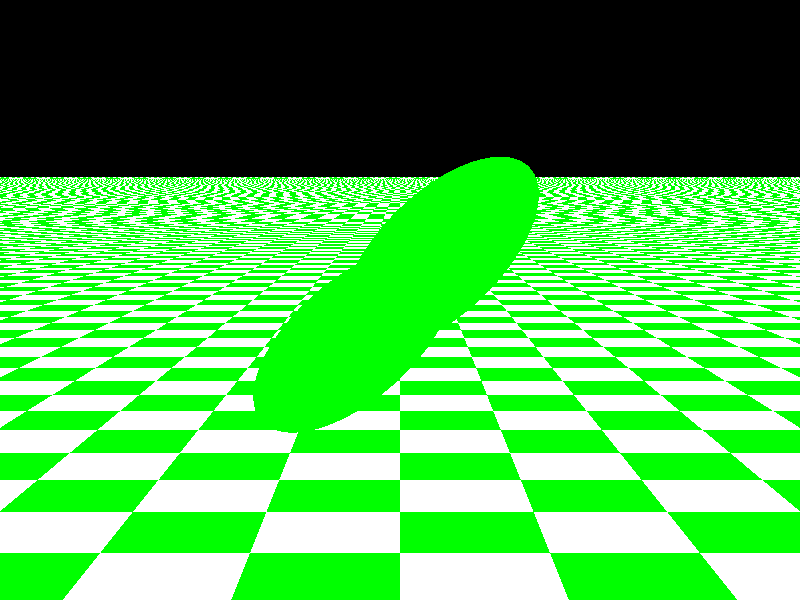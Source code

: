 #include "colors.inc"
camera {
  location <0, 1, -10>
  look_at 0
  angle 36
}
light_source { <500, 500, -1000> White }
plane { y, -1.5
  pigment { checker Green White }
}


union {
  sphere { <0, 0, 0>, 1
    //pigment { Blue }
    translate -0.5*x
  }
  sphere { <0, 0, 0>, 1
    //pigment { Red }
    translate 0.5*x
  }
  pigment { Green }
  scale <1, .25, 1>
  rotate <30, 0, 45>
}

